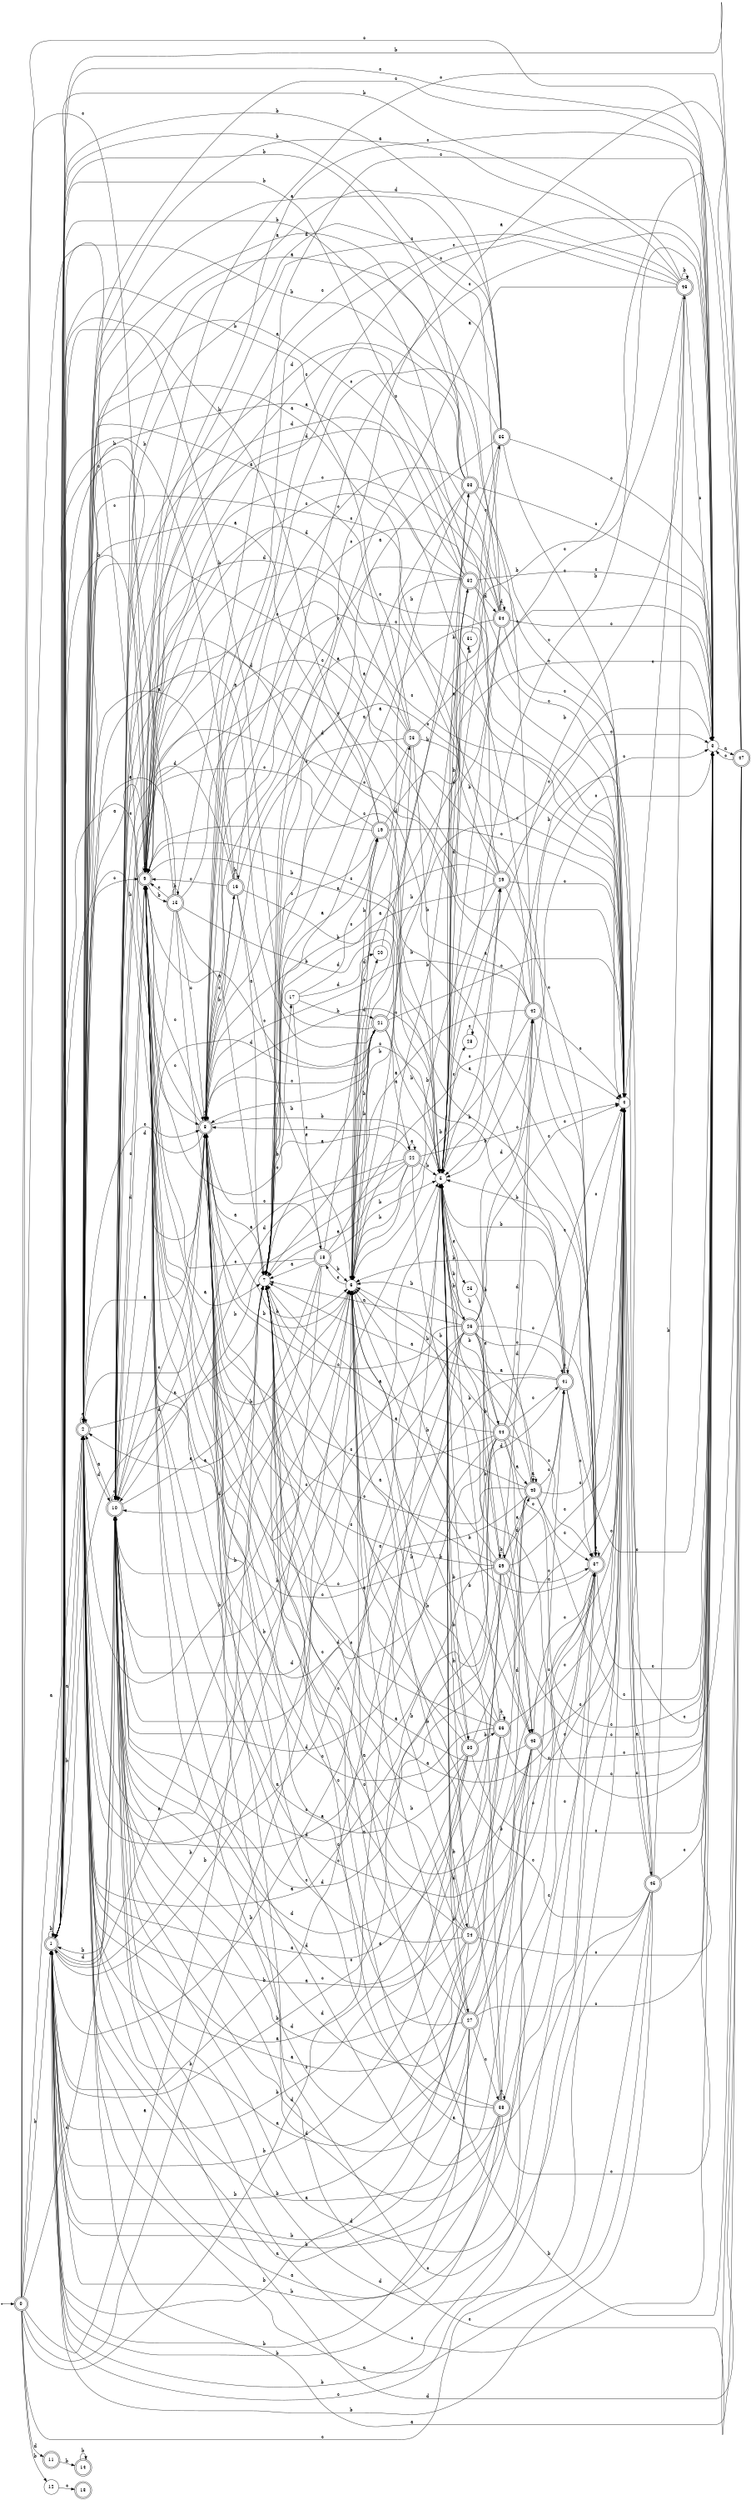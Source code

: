 digraph finite_state_machine {
rankdir=LR;
size="20,20";
node [shape = point]; "dummy0"
node [shape = doublecircle]; "0";"dummy0" -> "0";
node [shape = doublecircle]; "1";node [shape = doublecircle]; "2";node [shape = circle]; "3";
node [shape = circle]; "4";
node [shape = circle]; "5";
node [shape = circle]; "6";
node [shape = circle]; "7";
node [shape = doublecircle]; "8";node [shape = doublecircle]; "9";node [shape = doublecircle]; "10";node [shape = doublecircle]; "11";node [shape = circle]; "12";
node [shape = doublecircle]; "13";node [shape = doublecircle]; "14";node [shape = doublecircle]; "15";node [shape = doublecircle]; "16";node [shape = circle]; "17";
node [shape = doublecircle]; "18";node [shape = doublecircle]; "19";node [shape = circle]; "20";
node [shape = doublecircle]; "21";node [shape = doublecircle]; "22";node [shape = doublecircle]; "23";node [shape = doublecircle]; "24";node [shape = circle]; "25";
node [shape = doublecircle]; "26";node [shape = doublecircle]; "27";node [shape = circle]; "28";
node [shape = doublecircle]; "29";node [shape = doublecircle]; "30";node [shape = circle]; "31";
node [shape = doublecircle]; "32";node [shape = doublecircle]; "33";node [shape = doublecircle]; "34";node [shape = doublecircle]; "35";node [shape = doublecircle]; "36";node [shape = doublecircle]; "37";node [shape = doublecircle]; "38";node [shape = doublecircle]; "39";node [shape = doublecircle]; "40";node [shape = doublecircle]; "41";node [shape = doublecircle]; "42";node [shape = doublecircle]; "43";node [shape = doublecircle]; "44";node [shape = doublecircle]; "45";node [shape = doublecircle]; "46";node [shape = doublecircle]; "47";"0" -> "1" [label = "b"];
 "0" -> "12" [label = "b"];
 "0" -> "5" [label = "b"];
 "0" -> "6" [label = "b"];
 "0" -> "2" [label = "a"];
 "0" -> "7" [label = "a"];
 "0" -> "8" [label = "c"];
 "0" -> "9" [label = "c"];
 "0" -> "3" [label = "c"];
 "0" -> "4" [label = "c"];
 "0" -> "10" [label = "d"];
 "0" -> "11" [label = "d"];
 "12" -> "13" [label = "c"];
 "11" -> "14" [label = "b"];
 "14" -> "14" [label = "b"];
 "10" -> "10" [label = "d"];
 "10" -> "1" [label = "b"];
 "10" -> "5" [label = "b"];
 "10" -> "6" [label = "b"];
 "10" -> "2" [label = "a"];
 "10" -> "7" [label = "a"];
 "10" -> "8" [label = "c"];
 "10" -> "9" [label = "c"];
 "10" -> "3" [label = "c"];
 "10" -> "4" [label = "c"];
 "9" -> "8" [label = "c"];
 "9" -> "9" [label = "c"];
 "9" -> "3" [label = "c"];
 "9" -> "4" [label = "c"];
 "9" -> "1" [label = "b"];
 "9" -> "5" [label = "b"];
 "9" -> "6" [label = "b"];
 "9" -> "15" [label = "b"];
 "9" -> "2" [label = "a"];
 "9" -> "7" [label = "a"];
 "9" -> "10" [label = "d"];
 "15" -> "1" [label = "b"];
 "15" -> "5" [label = "b"];
 "15" -> "6" [label = "b"];
 "15" -> "15" [label = "b"];
 "15" -> "8" [label = "c"];
 "15" -> "9" [label = "c"];
 "15" -> "3" [label = "c"];
 "15" -> "4" [label = "c"];
 "15" -> "2" [label = "a"];
 "15" -> "7" [label = "a"];
 "15" -> "10" [label = "d"];
 "8" -> "8" [label = "c"];
 "8" -> "9" [label = "c"];
 "8" -> "3" [label = "c"];
 "8" -> "4" [label = "c"];
 "8" -> "16" [label = "b"];
 "8" -> "1" [label = "b"];
 "8" -> "5" [label = "b"];
 "8" -> "6" [label = "b"];
 "8" -> "2" [label = "a"];
 "8" -> "7" [label = "a"];
 "8" -> "10" [label = "d"];
 "16" -> "16" [label = "b"];
 "16" -> "1" [label = "b"];
 "16" -> "5" [label = "b"];
 "16" -> "6" [label = "b"];
 "16" -> "8" [label = "c"];
 "16" -> "9" [label = "c"];
 "16" -> "3" [label = "c"];
 "16" -> "4" [label = "c"];
 "16" -> "2" [label = "a"];
 "16" -> "7" [label = "a"];
 "16" -> "10" [label = "d"];
 "7" -> "17" [label = "b"];
 "17" -> "18" [label = "e"];
 "17" -> "19" [label = "d"];
 "17" -> "20" [label = "d"];
 "17" -> "21" [label = "b"];
 "21" -> "2" [label = "a"];
 "21" -> "22" [label = "a"];
 "21" -> "7" [label = "a"];
 "21" -> "1" [label = "b"];
 "21" -> "5" [label = "b"];
 "21" -> "6" [label = "b"];
 "21" -> "8" [label = "c"];
 "21" -> "9" [label = "c"];
 "21" -> "3" [label = "c"];
 "21" -> "4" [label = "c"];
 "21" -> "10" [label = "d"];
 "22" -> "2" [label = "a"];
 "22" -> "22" [label = "a"];
 "22" -> "7" [label = "a"];
 "22" -> "1" [label = "b"];
 "22" -> "5" [label = "b"];
 "22" -> "6" [label = "b"];
 "22" -> "8" [label = "c"];
 "22" -> "9" [label = "c"];
 "22" -> "3" [label = "c"];
 "22" -> "4" [label = "c"];
 "22" -> "10" [label = "d"];
 "20" -> "23" [label = "d"];
 "23" -> "1" [label = "b"];
 "23" -> "5" [label = "b"];
 "23" -> "6" [label = "b"];
 "23" -> "2" [label = "a"];
 "23" -> "7" [label = "a"];
 "23" -> "8" [label = "c"];
 "23" -> "9" [label = "c"];
 "23" -> "3" [label = "c"];
 "23" -> "4" [label = "c"];
 "23" -> "10" [label = "d"];
 "19" -> "1" [label = "b"];
 "19" -> "5" [label = "b"];
 "19" -> "6" [label = "b"];
 "19" -> "2" [label = "a"];
 "19" -> "7" [label = "a"];
 "19" -> "8" [label = "c"];
 "19" -> "9" [label = "c"];
 "19" -> "3" [label = "c"];
 "19" -> "4" [label = "c"];
 "19" -> "10" [label = "d"];
 "18" -> "1" [label = "b"];
 "18" -> "5" [label = "b"];
 "18" -> "6" [label = "b"];
 "18" -> "2" [label = "a"];
 "18" -> "7" [label = "a"];
 "18" -> "8" [label = "c"];
 "18" -> "9" [label = "c"];
 "18" -> "3" [label = "c"];
 "18" -> "4" [label = "c"];
 "18" -> "10" [label = "d"];
 "6" -> "18" [label = "e"];
 "6" -> "19" [label = "d"];
 "6" -> "20" [label = "d"];
 "6" -> "21" [label = "b"];
 "5" -> "24" [label = "b"];
 "5" -> "26" [label = "b"];
 "5" -> "30" [label = "b"];
 "5" -> "25" [label = "e"];
 "5" -> "32" [label = "d"];
 "5" -> "27" [label = "d"];
 "5" -> "31" [label = "d"];
 "5" -> "28" [label = "c"];
 "5" -> "33" [label = "a"];
 "5" -> "29" [label = "a"];
 "33" -> "1" [label = "b"];
 "33" -> "5" [label = "b"];
 "33" -> "6" [label = "b"];
 "33" -> "2" [label = "a"];
 "33" -> "7" [label = "a"];
 "33" -> "8" [label = "c"];
 "33" -> "9" [label = "c"];
 "33" -> "3" [label = "c"];
 "33" -> "4" [label = "c"];
 "33" -> "10" [label = "d"];
 "32" -> "34" [label = "d"];
 "32" -> "10" [label = "d"];
 "32" -> "1" [label = "b"];
 "32" -> "5" [label = "b"];
 "32" -> "6" [label = "b"];
 "32" -> "2" [label = "a"];
 "32" -> "7" [label = "a"];
 "32" -> "8" [label = "c"];
 "32" -> "9" [label = "c"];
 "32" -> "3" [label = "c"];
 "32" -> "4" [label = "c"];
 "34" -> "34" [label = "d"];
 "34" -> "10" [label = "d"];
 "34" -> "1" [label = "b"];
 "34" -> "5" [label = "b"];
 "34" -> "6" [label = "b"];
 "34" -> "2" [label = "a"];
 "34" -> "7" [label = "a"];
 "34" -> "8" [label = "c"];
 "34" -> "9" [label = "c"];
 "34" -> "3" [label = "c"];
 "34" -> "4" [label = "c"];
 "31" -> "35" [label = "c"];
 "35" -> "1" [label = "b"];
 "35" -> "5" [label = "b"];
 "35" -> "6" [label = "b"];
 "35" -> "2" [label = "a"];
 "35" -> "7" [label = "a"];
 "35" -> "8" [label = "c"];
 "35" -> "9" [label = "c"];
 "35" -> "3" [label = "c"];
 "35" -> "4" [label = "c"];
 "35" -> "10" [label = "d"];
 "30" -> "1" [label = "b"];
 "30" -> "36" [label = "b"];
 "30" -> "5" [label = "b"];
 "30" -> "6" [label = "b"];
 "30" -> "2" [label = "a"];
 "30" -> "7" [label = "a"];
 "30" -> "8" [label = "c"];
 "30" -> "9" [label = "c"];
 "30" -> "3" [label = "c"];
 "30" -> "4" [label = "c"];
 "30" -> "10" [label = "d"];
 "36" -> "1" [label = "b"];
 "36" -> "36" [label = "b"];
 "36" -> "5" [label = "b"];
 "36" -> "6" [label = "b"];
 "36" -> "2" [label = "a"];
 "36" -> "7" [label = "a"];
 "36" -> "8" [label = "c"];
 "36" -> "9" [label = "c"];
 "36" -> "3" [label = "c"];
 "36" -> "4" [label = "c"];
 "36" -> "10" [label = "d"];
 "29" -> "3" [label = "c"];
 "29" -> "4" [label = "c"];
 "29" -> "37" [label = "c"];
 "29" -> "8" [label = "c"];
 "29" -> "9" [label = "c"];
 "29" -> "1" [label = "b"];
 "29" -> "5" [label = "b"];
 "29" -> "6" [label = "b"];
 "29" -> "2" [label = "a"];
 "29" -> "7" [label = "a"];
 "29" -> "10" [label = "d"];
 "37" -> "3" [label = "c"];
 "37" -> "4" [label = "c"];
 "37" -> "37" [label = "c"];
 "37" -> "8" [label = "c"];
 "37" -> "9" [label = "c"];
 "37" -> "1" [label = "b"];
 "37" -> "5" [label = "b"];
 "37" -> "6" [label = "b"];
 "37" -> "2" [label = "a"];
 "37" -> "7" [label = "a"];
 "37" -> "10" [label = "d"];
 "28" -> "28" [label = "c"];
 "28" -> "29" [label = "a"];
 "27" -> "3" [label = "c"];
 "27" -> "4" [label = "c"];
 "27" -> "37" [label = "c"];
 "27" -> "38" [label = "c"];
 "27" -> "8" [label = "c"];
 "27" -> "9" [label = "c"];
 "27" -> "1" [label = "b"];
 "27" -> "5" [label = "b"];
 "27" -> "6" [label = "b"];
 "27" -> "2" [label = "a"];
 "27" -> "7" [label = "a"];
 "27" -> "10" [label = "d"];
 "38" -> "3" [label = "c"];
 "38" -> "4" [label = "c"];
 "38" -> "37" [label = "c"];
 "38" -> "38" [label = "c"];
 "38" -> "8" [label = "c"];
 "38" -> "9" [label = "c"];
 "38" -> "1" [label = "b"];
 "38" -> "5" [label = "b"];
 "38" -> "6" [label = "b"];
 "38" -> "2" [label = "a"];
 "38" -> "7" [label = "a"];
 "38" -> "10" [label = "d"];
 "26" -> "1" [label = "b"];
 "26" -> "5" [label = "b"];
 "26" -> "6" [label = "b"];
 "26" -> "39" [label = "b"];
 "26" -> "40" [label = "a"];
 "26" -> "2" [label = "a"];
 "26" -> "7" [label = "a"];
 "26" -> "3" [label = "c"];
 "26" -> "4" [label = "c"];
 "26" -> "37" [label = "c"];
 "26" -> "8" [label = "c"];
 "26" -> "41" [label = "c"];
 "26" -> "9" [label = "c"];
 "26" -> "10" [label = "d"];
 "26" -> "42" [label = "d"];
 "26" -> "43" [label = "d"];
 "43" -> "3" [label = "c"];
 "43" -> "4" [label = "c"];
 "43" -> "37" [label = "c"];
 "43" -> "8" [label = "c"];
 "43" -> "9" [label = "c"];
 "43" -> "1" [label = "b"];
 "43" -> "5" [label = "b"];
 "43" -> "6" [label = "b"];
 "43" -> "2" [label = "a"];
 "43" -> "7" [label = "a"];
 "43" -> "10" [label = "d"];
 "42" -> "3" [label = "c"];
 "42" -> "4" [label = "c"];
 "42" -> "37" [label = "c"];
 "42" -> "8" [label = "c"];
 "42" -> "9" [label = "c"];
 "42" -> "1" [label = "b"];
 "42" -> "5" [label = "b"];
 "42" -> "6" [label = "b"];
 "42" -> "2" [label = "a"];
 "42" -> "7" [label = "a"];
 "42" -> "10" [label = "d"];
 "41" -> "3" [label = "c"];
 "41" -> "4" [label = "c"];
 "41" -> "37" [label = "c"];
 "41" -> "8" [label = "c"];
 "41" -> "41" [label = "c"];
 "41" -> "9" [label = "c"];
 "41" -> "1" [label = "b"];
 "41" -> "5" [label = "b"];
 "41" -> "6" [label = "b"];
 "41" -> "2" [label = "a"];
 "41" -> "7" [label = "a"];
 "41" -> "10" [label = "d"];
 "40" -> "40" [label = "a"];
 "40" -> "2" [label = "a"];
 "40" -> "7" [label = "a"];
 "40" -> "3" [label = "c"];
 "40" -> "4" [label = "c"];
 "40" -> "37" [label = "c"];
 "40" -> "8" [label = "c"];
 "40" -> "41" [label = "c"];
 "40" -> "9" [label = "c"];
 "40" -> "1" [label = "b"];
 "40" -> "5" [label = "b"];
 "40" -> "6" [label = "b"];
 "40" -> "10" [label = "d"];
 "39" -> "1" [label = "b"];
 "39" -> "5" [label = "b"];
 "39" -> "6" [label = "b"];
 "39" -> "39" [label = "b"];
 "39" -> "40" [label = "a"];
 "39" -> "2" [label = "a"];
 "39" -> "7" [label = "a"];
 "39" -> "3" [label = "c"];
 "39" -> "4" [label = "c"];
 "39" -> "37" [label = "c"];
 "39" -> "8" [label = "c"];
 "39" -> "41" [label = "c"];
 "39" -> "9" [label = "c"];
 "39" -> "10" [label = "d"];
 "39" -> "42" [label = "d"];
 "39" -> "43" [label = "d"];
 "25" -> "44" [label = "e"];
 "44" -> "40" [label = "a"];
 "44" -> "2" [label = "a"];
 "44" -> "7" [label = "a"];
 "44" -> "3" [label = "c"];
 "44" -> "4" [label = "c"];
 "44" -> "37" [label = "c"];
 "44" -> "8" [label = "c"];
 "44" -> "41" [label = "c"];
 "44" -> "9" [label = "c"];
 "44" -> "10" [label = "d"];
 "44" -> "42" [label = "d"];
 "44" -> "43" [label = "d"];
 "44" -> "1" [label = "b"];
 "44" -> "5" [label = "b"];
 "44" -> "6" [label = "b"];
 "24" -> "3" [label = "c"];
 "24" -> "4" [label = "c"];
 "24" -> "37" [label = "c"];
 "24" -> "8" [label = "c"];
 "24" -> "9" [label = "c"];
 "24" -> "1" [label = "b"];
 "24" -> "5" [label = "b"];
 "24" -> "6" [label = "b"];
 "24" -> "2" [label = "a"];
 "24" -> "7" [label = "a"];
 "24" -> "10" [label = "d"];
 "4" -> "45" [label = "a"];
 "45" -> "8" [label = "c"];
 "45" -> "9" [label = "c"];
 "45" -> "3" [label = "c"];
 "45" -> "4" [label = "c"];
 "45" -> "1" [label = "b"];
 "45" -> "5" [label = "b"];
 "45" -> "46" [label = "b"];
 "45" -> "6" [label = "b"];
 "45" -> "2" [label = "a"];
 "45" -> "7" [label = "a"];
 "45" -> "10" [label = "d"];
 "46" -> "1" [label = "b"];
 "46" -> "5" [label = "b"];
 "46" -> "46" [label = "b"];
 "46" -> "6" [label = "b"];
 "46" -> "8" [label = "c"];
 "46" -> "9" [label = "c"];
 "46" -> "3" [label = "c"];
 "46" -> "4" [label = "c"];
 "46" -> "2" [label = "a"];
 "46" -> "7" [label = "a"];
 "46" -> "10" [label = "d"];
 "3" -> "47" [label = "a"];
 "47" -> "8" [label = "c"];
 "47" -> "9" [label = "c"];
 "47" -> "3" [label = "c"];
 "47" -> "4" [label = "c"];
 "47" -> "1" [label = "b"];
 "47" -> "5" [label = "b"];
 "47" -> "6" [label = "b"];
 "47" -> "2" [label = "a"];
 "47" -> "7" [label = "a"];
 "47" -> "10" [label = "d"];
 "2" -> "2" [label = "a"];
 "2" -> "7" [label = "a"];
 "2" -> "1" [label = "b"];
 "2" -> "5" [label = "b"];
 "2" -> "6" [label = "b"];
 "2" -> "8" [label = "c"];
 "2" -> "9" [label = "c"];
 "2" -> "3" [label = "c"];
 "2" -> "4" [label = "c"];
 "2" -> "10" [label = "d"];
 "1" -> "1" [label = "b"];
 "1" -> "5" [label = "b"];
 "1" -> "6" [label = "b"];
 "1" -> "2" [label = "a"];
 "1" -> "7" [label = "a"];
 "1" -> "8" [label = "c"];
 "1" -> "9" [label = "c"];
 "1" -> "3" [label = "c"];
 "1" -> "4" [label = "c"];
 "1" -> "10" [label = "d"];
 }
